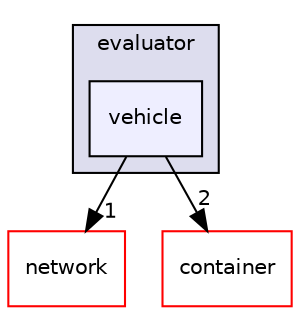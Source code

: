 digraph "modules/prediction/evaluator/vehicle" {
  compound=true
  node [ fontsize="10", fontname="Helvetica"];
  edge [ labelfontsize="10", labelfontname="Helvetica"];
  subgraph clusterdir_d5d8403bbee8c7241c4567d10d67a8f4 {
    graph [ bgcolor="#ddddee", pencolor="black", label="evaluator" fontname="Helvetica", fontsize="10", URL="dir_d5d8403bbee8c7241c4567d10d67a8f4.html"]
  dir_9412ac5537cc8308ba42ee348824b49e [shape=box, label="vehicle", style="filled", fillcolor="#eeeeff", pencolor="black", URL="dir_9412ac5537cc8308ba42ee348824b49e.html"];
  }
  dir_7643ba70e8426d412d9483ed2e2a4c51 [shape=box label="network" fillcolor="white" style="filled" color="red" URL="dir_7643ba70e8426d412d9483ed2e2a4c51.html"];
  dir_785e2b277299b71d04d4ff801adb13f8 [shape=box label="container" fillcolor="white" style="filled" color="red" URL="dir_785e2b277299b71d04d4ff801adb13f8.html"];
  dir_9412ac5537cc8308ba42ee348824b49e->dir_7643ba70e8426d412d9483ed2e2a4c51 [headlabel="1", labeldistance=1.5 headhref="dir_000205_000206.html"];
  dir_9412ac5537cc8308ba42ee348824b49e->dir_785e2b277299b71d04d4ff801adb13f8 [headlabel="2", labeldistance=1.5 headhref="dir_000205_000177.html"];
}
